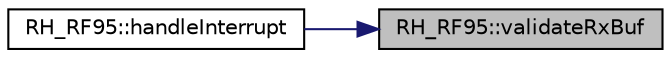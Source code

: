digraph "RH_RF95::validateRxBuf"
{
 // LATEX_PDF_SIZE
  edge [fontname="Helvetica",fontsize="10",labelfontname="Helvetica",labelfontsize="10"];
  node [fontname="Helvetica",fontsize="10",shape=record];
  rankdir="RL";
  Node1 [label="RH_RF95::validateRxBuf",height=0.2,width=0.4,color="black", fillcolor="grey75", style="filled", fontcolor="black",tooltip="Examine the revceive buffer to determine whether the message is for this node."];
  Node1 -> Node2 [dir="back",color="midnightblue",fontsize="10",style="solid",fontname="Helvetica"];
  Node2 [label="RH_RF95::handleInterrupt",height=0.2,width=0.4,color="black", fillcolor="white", style="filled",URL="$class_r_h___r_f95.html#a18191ee8063c7beec84671abb184aef4",tooltip=" "];
}
